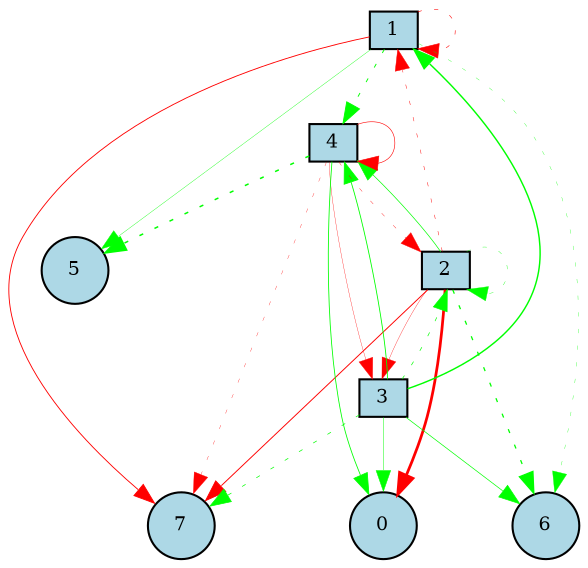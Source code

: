 digraph {
	node [fontsize=9 height=0.2 shape=circle width=0.2]
	1 [fillcolor=lightgray shape=box style=filled]
	2 [fillcolor=lightgray shape=box style=filled]
	3 [fillcolor=lightgray shape=box style=filled]
	4 [fillcolor=lightgray shape=box style=filled]
	0 [fillcolor=lightblue style=filled]
	1 [fillcolor=lightblue style=filled]
	2 [fillcolor=lightblue style=filled]
	3 [fillcolor=lightblue style=filled]
	4 [fillcolor=lightblue style=filled]
	5 [fillcolor=lightblue style=filled]
	6 [fillcolor=lightblue style=filled]
	7 [fillcolor=lightblue style=filled]
	3 -> 6 [color=green penwidth=0.32574115804722314 style=solid]
	4 -> 5 [color=green penwidth=0.7185572783153044 style=dotted]
	2 -> 0 [color=red penwidth=1.3196049321573255 style=solid]
	2 -> 2 [color=green penwidth=0.1701887556483367 style=dotted]
	2 -> 1 [color=red penwidth=0.22082746382411217 style=dotted]
	3 -> 1 [color=green penwidth=0.68973565791044 style=solid]
	4 -> 4 [color=red penwidth=0.2847537116181535 style=solid]
	4 -> 3 [color=red penwidth=0.15326766557975754 style=solid]
	1 -> 5 [color=green penwidth=0.1786754146867945 style=solid]
	4 -> 0 [color=green penwidth=0.396461660454157 style=solid]
	2 -> 7 [color=red penwidth=0.4599751063800186 style=solid]
	4 -> 7 [color=red penwidth=0.15446504312193088 style=dotted]
	1 -> 1 [color=red penwidth=0.2718470079761077 style=dotted]
	3 -> 7 [color=green penwidth=0.3331705404177103 style=dotted]
	4 -> 2 [color=red penwidth=0.17875798161258694 style=dotted]
	2 -> 3 [color=red penwidth=0.1575329474664978 style=solid]
	1 -> 7 [color=red penwidth=0.43162198134806506 style=solid]
	3 -> 0 [color=green penwidth=0.22617651852880047 style=solid]
	3 -> 2 [color=green penwidth=0.3246670297029073 style=dotted]
	2 -> 4 [color=green penwidth=0.33164656407745663 style=solid]
	1 -> 4 [color=green penwidth=0.44594572237410257 style=dotted]
	3 -> 4 [color=green penwidth=0.4070188389230649 style=solid]
	1 -> 6 [color=green penwidth=0.15337437427047 style=dotted]
	2 -> 6 [color=green penwidth=0.6150980050747239 style=dotted]
}
